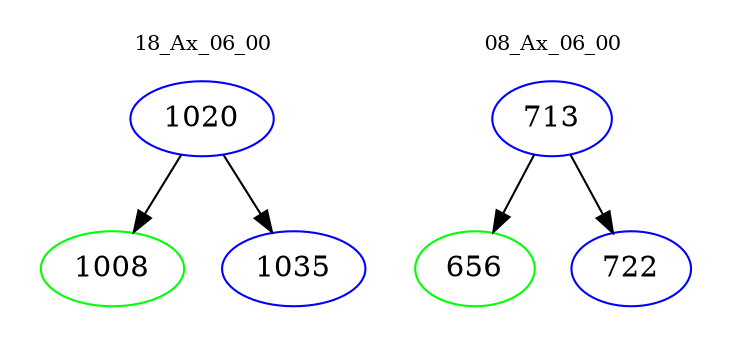 digraph{
subgraph cluster_0 {
color = white
label = "18_Ax_06_00";
fontsize=10;
T0_1020 [label="1020", color="blue"]
T0_1020 -> T0_1008 [color="black"]
T0_1008 [label="1008", color="green"]
T0_1020 -> T0_1035 [color="black"]
T0_1035 [label="1035", color="blue"]
}
subgraph cluster_1 {
color = white
label = "08_Ax_06_00";
fontsize=10;
T1_713 [label="713", color="blue"]
T1_713 -> T1_656 [color="black"]
T1_656 [label="656", color="green"]
T1_713 -> T1_722 [color="black"]
T1_722 [label="722", color="blue"]
}
}
